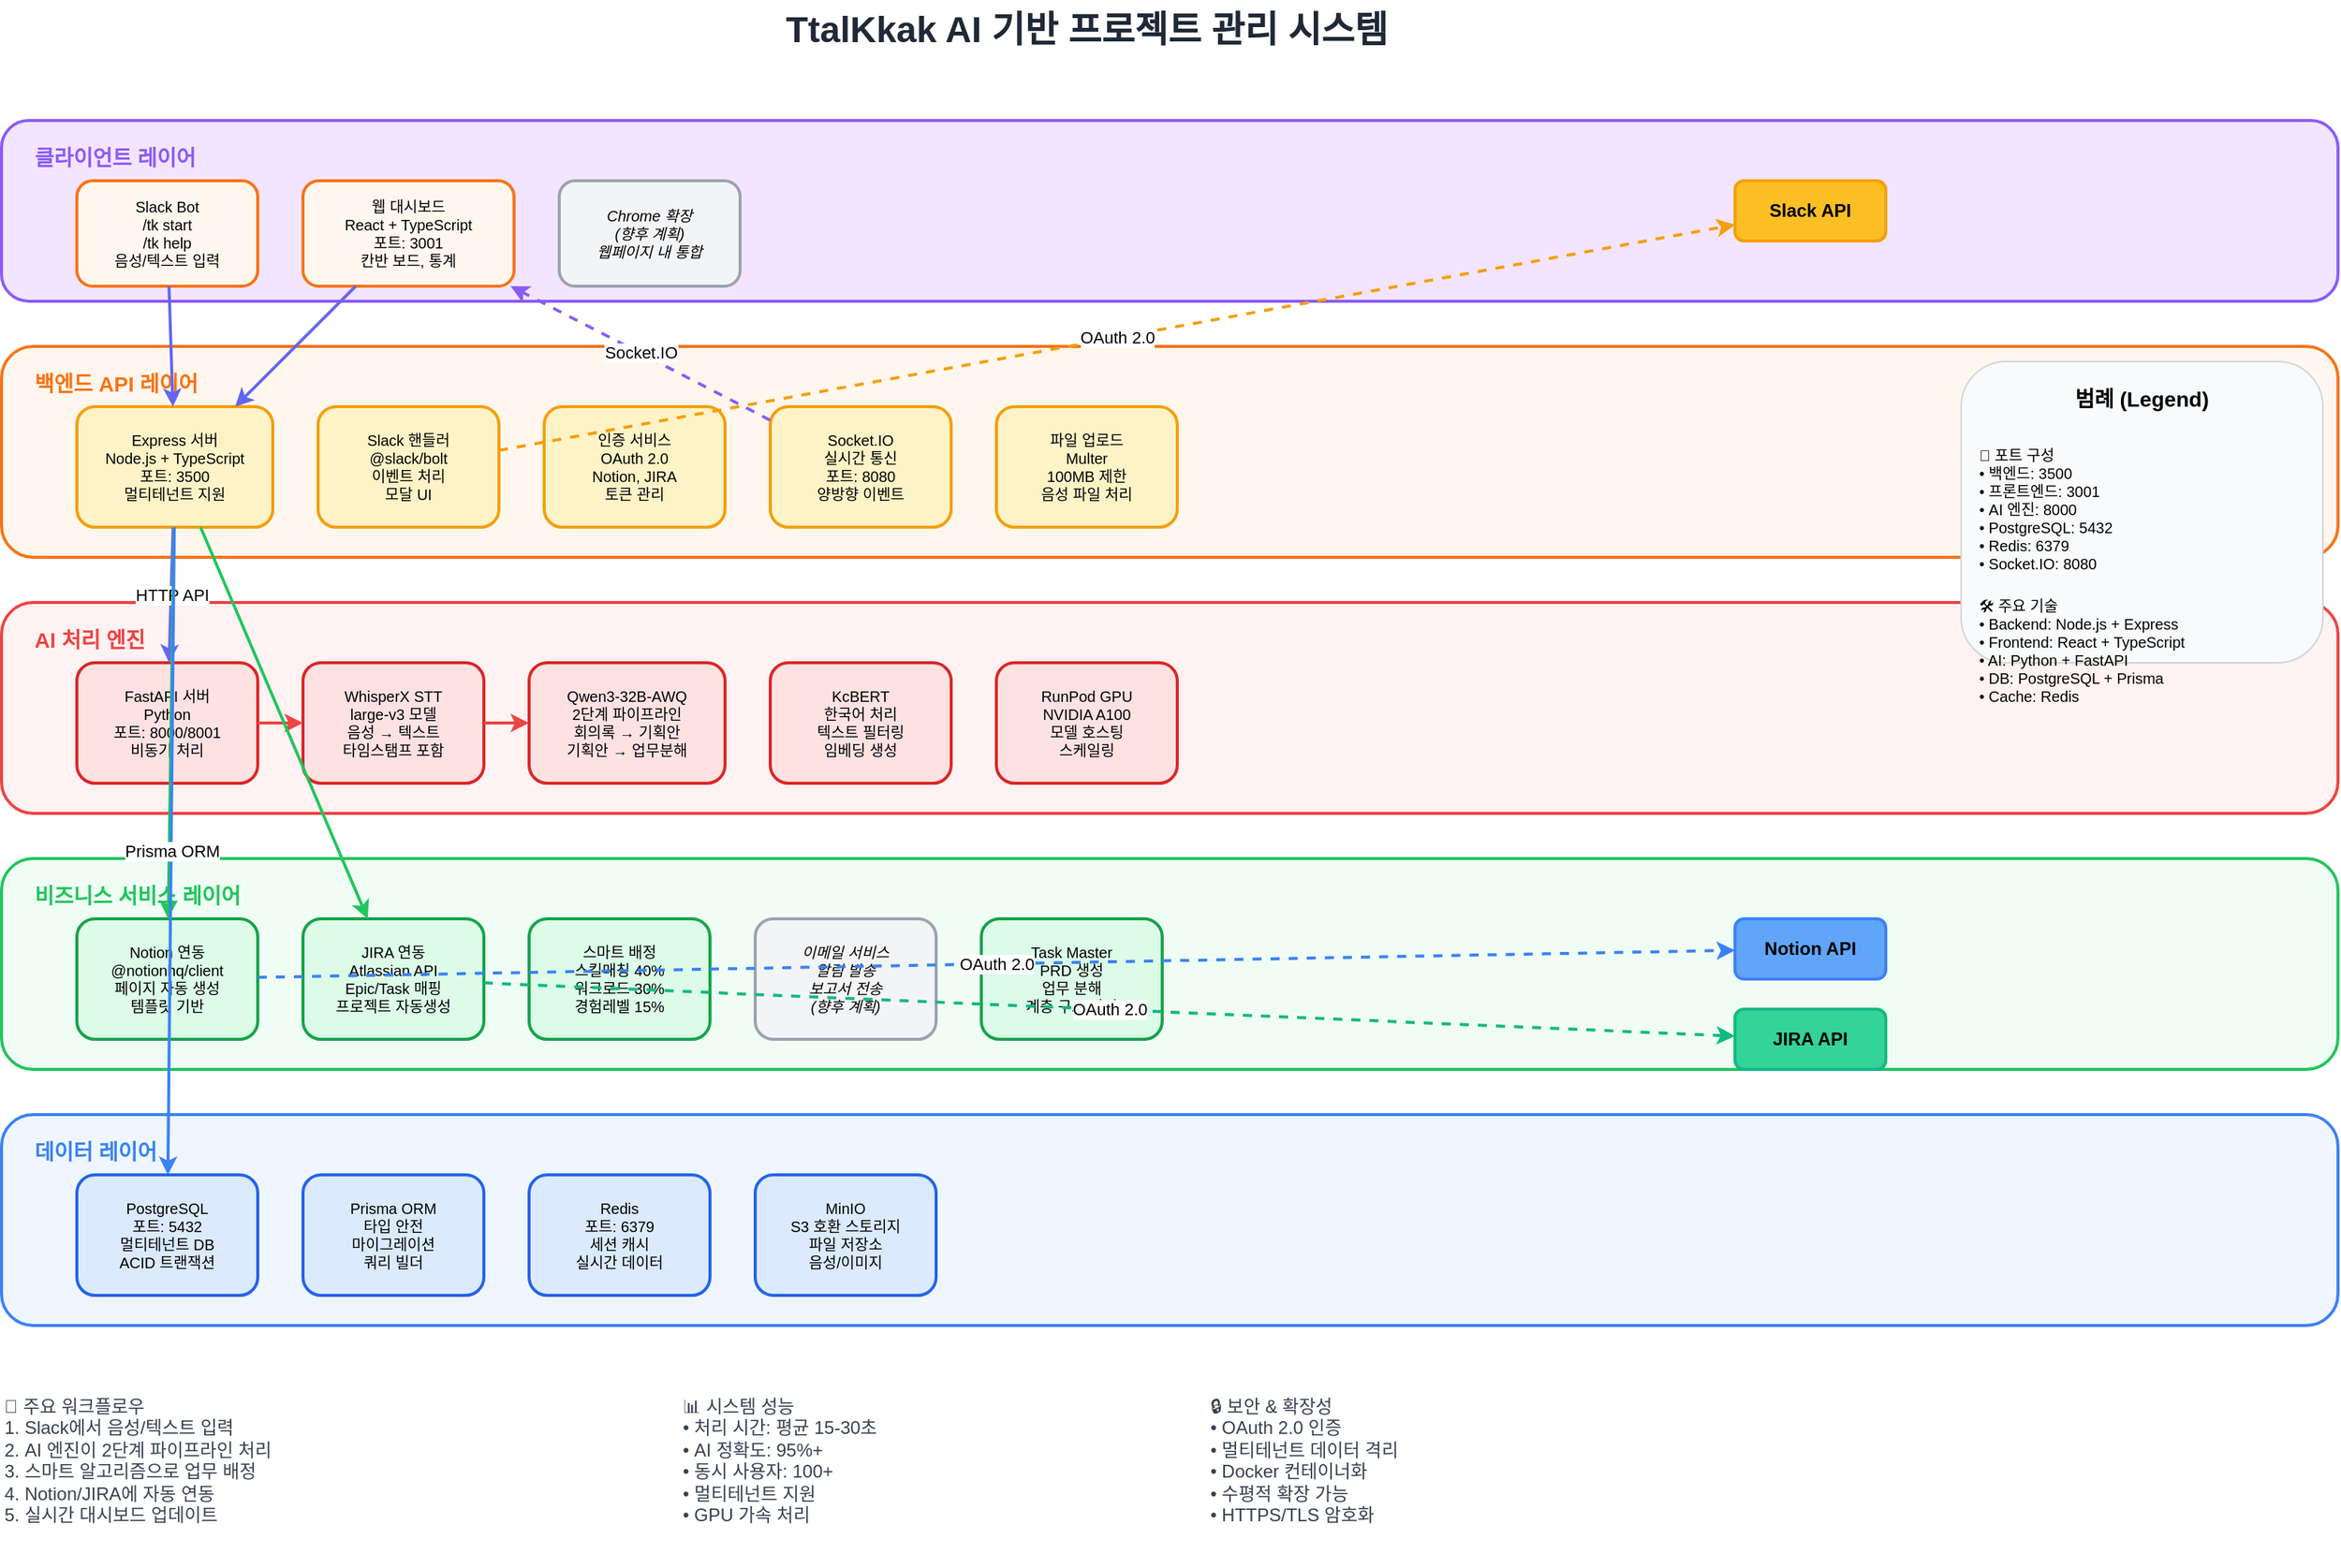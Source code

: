 <mxfile version="24.7.17" type="device">
  <diagram name="TtalKkak System Architecture" id="ttalkkak-main">
    <mxGraphModel dx="1422" dy="794" grid="1" gridSize="10" guides="1" tooltips="1" connect="1" arrows="1" fold="1" page="1" pageScale="1" pageWidth="1654" pageHeight="1169" math="0" shadow="0">
      <root>
        <mxCell id="0" />
        <mxCell id="1" parent="0" />
        
        <mxCell id="title" value="TtalKkak AI 기반 프로젝트 관리 시스템" style="text;html=1;strokeColor=none;fillColor=none;align=center;verticalAlign=middle;whiteSpace=wrap;rounded=0;fontSize=24;fontStyle=1;fontColor=#1f2937;" vertex="1" parent="1">
          <mxGeometry x="450" y="20" width="640" height="40" as="geometry" />
        </mxCell>
        
        <mxCell id="client-layer" value="" style="rounded=1;whiteSpace=wrap;html=1;fillColor=#f3e5ff;strokeColor=#8b5cf6;strokeWidth=2;" vertex="1" parent="1">
          <mxGeometry x="50" y="100" width="1550" height="120" as="geometry" />
        </mxCell>
        <mxCell id="client-label" value="클라이언트 레이어" style="text;html=1;strokeColor=none;fillColor=none;align=left;verticalAlign=top;whiteSpace=wrap;rounded=0;fontSize=14;fontStyle=1;fontColor=#8b5cf6;" vertex="1" parent="1">
          <mxGeometry x="70" y="110" width="150" height="30" as="geometry" />
        </mxCell>
        
        <mxCell id="slack-bot" value="Slack Bot&#xa;/tk start&#xa;/tk help&#xa;음성/텍스트 입력" style="rounded=1;whiteSpace=wrap;html=1;fillColor=#fff7ed;strokeColor=#f97316;strokeWidth=2;fontSize=10;" vertex="1" parent="1">
          <mxGeometry x="100" y="140" width="120" height="70" as="geometry" />
        </mxCell>
        
        <mxCell id="web-dashboard" value="웹 대시보드&#xa;React + TypeScript&#xa;포트: 3001&#xa;칸반 보드, 통계" style="rounded=1;whiteSpace=wrap;html=1;fillColor=#fff7ed;strokeColor=#f97316;strokeWidth=2;fontSize=10;" vertex="1" parent="1">
          <mxGeometry x="250" y="140" width="140" height="70" as="geometry" />
        </mxCell>
        
        <mxCell id="chrome-ext" value="Chrome 확장&#xa;(향후 계획)&#xa;웹페이지 내 통합" style="rounded=1;whiteSpace=wrap;html=1;fillColor=#f3f4f6;strokeColor=#9ca3af;strokeWidth=2;fontSize=10;fontStyle=2;" vertex="1" parent="1">
          <mxGeometry x="420" y="140" width="120" height="70" as="geometry" />
        </mxCell>
        
        <mxCell id="api-layer" value="" style="rounded=1;whiteSpace=wrap;html=1;fillColor=#fff7ed;strokeColor=#f97316;strokeWidth=2;" vertex="1" parent="1">
          <mxGeometry x="50" y="250" width="1550" height="140" as="geometry" />
        </mxCell>
        <mxCell id="api-label" value="백엔드 API 레이어" style="text;html=1;strokeColor=none;fillColor=none;align=left;verticalAlign=top;whiteSpace=wrap;rounded=0;fontSize=14;fontStyle=1;fontColor=#f97316;" vertex="1" parent="1">
          <mxGeometry x="70" y="260" width="150" height="30" as="geometry" />
        </mxCell>
        
        <mxCell id="express-server" value="Express 서버&#xa;Node.js + TypeScript&#xa;포트: 3500&#xa;멀티테넌트 지원" style="rounded=1;whiteSpace=wrap;html=1;fillColor=#fef3c7;strokeColor=#f59e0b;strokeWidth=2;fontSize=10;" vertex="1" parent="1">
          <mxGeometry x="100" y="290" width="130" height="80" as="geometry" />
        </mxCell>
        
        <mxCell id="slack-handler" value="Slack 핸들러&#xa;@slack/bolt&#xa;이벤트 처리&#xa;모달 UI" style="rounded=1;whiteSpace=wrap;html=1;fillColor=#fef3c7;strokeColor=#f59e0b;strokeWidth=2;fontSize=10;" vertex="1" parent="1">
          <mxGeometry x="260" y="290" width="120" height="80" as="geometry" />
        </mxCell>
        
        <mxCell id="auth-service" value="인증 서비스&#xa;OAuth 2.0&#xa;Notion, JIRA&#xa;토큰 관리" style="rounded=1;whiteSpace=wrap;html=1;fillColor=#fef3c7;strokeColor=#f59e0b;strokeWidth=2;fontSize=10;" vertex="1" parent="1">
          <mxGeometry x="410" y="290" width="120" height="80" as="geometry" />
        </mxCell>
        
        <mxCell id="socketio" value="Socket.IO&#xa;실시간 통신&#xa;포트: 8080&#xa;양방향 이벤트" style="rounded=1;whiteSpace=wrap;html=1;fillColor=#fef3c7;strokeColor=#f59e0b;strokeWidth=2;fontSize=10;" vertex="1" parent="1">
          <mxGeometry x="560" y="290" width="120" height="80" as="geometry" />
        </mxCell>
        
        <mxCell id="file-upload" value="파일 업로드&#xa;Multer&#xa;100MB 제한&#xa;음성 파일 처리" style="rounded=1;whiteSpace=wrap;html=1;fillColor=#fef3c7;strokeColor=#f59e0b;strokeWidth=2;fontSize=10;" vertex="1" parent="1">
          <mxGeometry x="710" y="290" width="120" height="80" as="geometry" />
        </mxCell>
        
        <mxCell id="ai-layer" value="" style="rounded=1;whiteSpace=wrap;html=1;fillColor=#fef2f2;strokeColor=#ef4444;strokeWidth=2;" vertex="1" parent="1">
          <mxGeometry x="50" y="420" width="1550" height="140" as="geometry" />
        </mxCell>
        <mxCell id="ai-label" value="AI 처리 엔진" style="text;html=1;strokeColor=none;fillColor=none;align=left;verticalAlign=top;whiteSpace=wrap;rounded=0;fontSize=14;fontStyle=1;fontColor=#ef4444;" vertex="1" parent="1">
          <mxGeometry x="70" y="430" width="150" height="30" as="geometry" />
        </mxCell>
        
        <mxCell id="fastapi" value="FastAPI 서버&#xa;Python&#xa;포트: 8000/8001&#xa;비동기 처리" style="rounded=1;whiteSpace=wrap;html=1;fillColor=#fee2e2;strokeColor=#dc2626;strokeWidth=2;fontSize=10;" vertex="1" parent="1">
          <mxGeometry x="100" y="460" width="120" height="80" as="geometry" />
        </mxCell>
        
        <mxCell id="whisperx" value="WhisperX STT&#xa;large-v3 모델&#xa;음성 → 텍스트&#xa;타임스탬프 포함" style="rounded=1;whiteSpace=wrap;html=1;fillColor=#fee2e2;strokeColor=#dc2626;strokeWidth=2;fontSize=10;" vertex="1" parent="1">
          <mxGeometry x="250" y="460" width="120" height="80" as="geometry" />
        </mxCell>
        
        <mxCell id="qwen3" value="Qwen3-32B-AWQ&#xa;2단계 파이프라인&#xa;회의록 → 기획안&#xa;기획안 → 업무분해" style="rounded=1;whiteSpace=wrap;html=1;fillColor=#fee2e2;strokeColor=#dc2626;strokeWidth=2;fontSize=10;" vertex="1" parent="1">
          <mxGeometry x="400" y="460" width="130" height="80" as="geometry" />
        </mxCell>
        
        <mxCell id="kcbert" value="KcBERT&#xa;한국어 처리&#xa;텍스트 필터링&#xa;임베딩 생성" style="rounded=1;whiteSpace=wrap;html=1;fillColor=#fee2e2;strokeColor=#dc2626;strokeWidth=2;fontSize=10;" vertex="1" parent="1">
          <mxGeometry x="560" y="460" width="120" height="80" as="geometry" />
        </mxCell>
        
        <mxCell id="runpod" value="RunPod GPU&#xa;NVIDIA A100&#xa;모델 호스팅&#xa;스케일링" style="rounded=1;whiteSpace=wrap;html=1;fillColor=#fee2e2;strokeColor=#dc2626;strokeWidth=2;fontSize=10;" vertex="1" parent="1">
          <mxGeometry x="710" y="460" width="120" height="80" as="geometry" />
        </mxCell>
        
        <mxCell id="service-layer" value="" style="rounded=1;whiteSpace=wrap;html=1;fillColor=#f0fdf4;strokeColor=#22c55e;strokeWidth=2;" vertex="1" parent="1">
          <mxGeometry x="50" y="590" width="1550" height="140" as="geometry" />
        </mxCell>
        <mxCell id="service-label" value="비즈니스 서비스 레이어" style="text;html=1;strokeColor=none;fillColor=none;align=left;verticalAlign=top;whiteSpace=wrap;rounded=0;fontSize=14;fontStyle=1;fontColor=#22c55e;" vertex="1" parent="1">
          <mxGeometry x="70" y="600" width="180" height="30" as="geometry" />
        </mxCell>
        
        <mxCell id="notion-service" value="Notion 연동&#xa;@notionhq/client&#xa;페이지 자동 생성&#xa;템플릿 기반" style="rounded=1;whiteSpace=wrap;html=1;fillColor=#dcfce7;strokeColor=#16a34a;strokeWidth=2;fontSize=10;" vertex="1" parent="1">
          <mxGeometry x="100" y="630" width="120" height="80" as="geometry" />
        </mxCell>
        
        <mxCell id="jira-service" value="JIRA 연동&#xa;Atlassian API&#xa;Epic/Task 매핑&#xa;프로젝트 자동생성" style="rounded=1;whiteSpace=wrap;html=1;fillColor=#dcfce7;strokeColor=#16a34a;strokeWidth=2;fontSize=10;" vertex="1" parent="1">
          <mxGeometry x="250" y="630" width="120" height="80" as="geometry" />
        </mxCell>
        
        <mxCell id="smart-assigner" value="스마트 배정&#xa;스킬매칭 40%&#xa;워크로드 30%&#xa;경험레벨 15%" style="rounded=1;whiteSpace=wrap;html=1;fillColor=#dcfce7;strokeColor=#16a34a;strokeWidth=2;fontSize=10;" vertex="1" parent="1">
          <mxGeometry x="400" y="630" width="120" height="80" as="geometry" />
        </mxCell>
        
        <mxCell id="email-service" value="이메일 서비스&#xa;알림 발송&#xa;보고서 전송&#xa;(향후 계획)" style="rounded=1;whiteSpace=wrap;html=1;fillColor=#f3f4f6;strokeColor=#9ca3af;strokeWidth=2;fontSize=10;fontStyle=2;" vertex="1" parent="1">
          <mxGeometry x="550" y="630" width="120" height="80" as="geometry" />
        </mxCell>
        
        <mxCell id="task-master" value="Task Master&#xa;PRD 생성&#xa;업무 분해&#xa;계층 구조 관리" style="rounded=1;whiteSpace=wrap;html=1;fillColor=#dcfce7;strokeColor=#16a34a;strokeWidth=2;fontSize=10;" vertex="1" parent="1">
          <mxGeometry x="700" y="630" width="120" height="80" as="geometry" />
        </mxCell>
        
        <mxCell id="data-layer" value="" style="rounded=1;whiteSpace=wrap;html=1;fillColor=#eff6ff;strokeColor=#3b82f6;strokeWidth=2;" vertex="1" parent="1">
          <mxGeometry x="50" y="760" width="1550" height="140" as="geometry" />
        </mxCell>
        <mxCell id="data-label" value="데이터 레이어" style="text;html=1;strokeColor=none;fillColor=none;align=left;verticalAlign=top;whiteSpace=wrap;rounded=0;fontSize=14;fontStyle=1;fontColor=#3b82f6;" vertex="1" parent="1">
          <mxGeometry x="70" y="770" width="150" height="30" as="geometry" />
        </mxCell>
        
        <mxCell id="postgresql" value="PostgreSQL&#xa;포트: 5432&#xa;멀티테넌트 DB&#xa;ACID 트랜잭션" style="rounded=1;whiteSpace=wrap;html=1;fillColor=#dbeafe;strokeColor=#2563eb;strokeWidth=2;fontSize=10;" vertex="1" parent="1">
          <mxGeometry x="100" y="800" width="120" height="80" as="geometry" />
        </mxCell>
        
        <mxCell id="prisma" value="Prisma ORM&#xa;타입 안전&#xa;마이그레이션&#xa;쿼리 빌더" style="rounded=1;whiteSpace=wrap;html=1;fillColor=#dbeafe;strokeColor=#2563eb;strokeWidth=2;fontSize=10;" vertex="1" parent="1">
          <mxGeometry x="250" y="800" width="120" height="80" as="geometry" />
        </mxCell>
        
        <mxCell id="redis" value="Redis&#xa;포트: 6379&#xa;세션 캐시&#xa;실시간 데이터" style="rounded=1;whiteSpace=wrap;html=1;fillColor=#dbeafe;strokeColor=#2563eb;strokeWidth=2;fontSize=10;" vertex="1" parent="1">
          <mxGeometry x="400" y="800" width="120" height="80" as="geometry" />
        </mxCell>
        
        <mxCell id="minio" value="MinIO&#xa;S3 호환 스토리지&#xa;파일 저장소&#xa;음성/이미지" style="rounded=1;whiteSpace=wrap;html=1;fillColor=#dbeafe;strokeColor=#2563eb;strokeWidth=2;fontSize=10;" vertex="1" parent="1">
          <mxGeometry x="550" y="800" width="120" height="80" as="geometry" />
        </mxCell>
        
        <mxCell id="external-slack" value="Slack API" style="rounded=1;whiteSpace=wrap;html=1;fillColor=#fbbf24;strokeColor=#f59e0b;strokeWidth=2;fontSize=12;fontStyle=1;" vertex="1" parent="1">
          <mxGeometry x="1200" y="140" width="100" height="40" as="geometry" />
        </mxCell>
        <mxCell id="external-notion" value="Notion API" style="rounded=1;whiteSpace=wrap;html=1;fillColor=#60a5fa;strokeColor=#3b82f6;strokeWidth=2;fontSize=12;fontStyle=1;" vertex="1" parent="1">
          <mxGeometry x="1200" y="630" width="100" height="40" as="geometry" />
        </mxCell>
        <mxCell id="external-jira" value="JIRA API" style="rounded=1;whiteSpace=wrap;html=1;fillColor=#34d399;strokeColor=#10b981;strokeWidth=2;fontSize=12;fontStyle=1;" vertex="1" parent="1">
          <mxGeometry x="1200" y="690" width="100" height="40" as="geometry" />
        </mxCell>
        
        <mxCell id="flow1" value="" style="endArrow=classic;html=1;rounded=0;strokeWidth=2;strokeColor=#6366f1;" edge="1" parent="1" source="slack-bot" target="express-server">
          <mxGeometry width="50" height="50" relative="1" as="geometry">
            <mxPoint x="160" y="220" as="sourcePoint" />
            <mxPoint x="165" y="280" as="targetPoint" />
          </mxGeometry>
        </mxCell>
        
        <mxCell id="flow2" value="" style="endArrow=classic;html=1;rounded=0;strokeWidth=2;strokeColor=#6366f1;" edge="1" parent="1" source="web-dashboard" target="express-server">
          <mxGeometry width="50" height="50" relative="1" as="geometry">
            <mxPoint x="320" y="220" as="sourcePoint" />
            <mxPoint x="180" y="280" as="targetPoint" />
          </mxGeometry>
        </mxCell>
        
        <mxCell id="flow3" value="HTTP API" style="endArrow=classic;html=1;rounded=0;strokeWidth=2;strokeColor=#6366f1;" edge="1" parent="1" source="express-server" target="fastapi">
          <mxGeometry width="50" height="50" relative="1" as="geometry">
            <mxPoint x="165" y="380" as="sourcePoint" />
            <mxPoint x="160" y="450" as="targetPoint" />
          </mxGeometry>
        </mxCell>
        
        <mxCell id="flow4" value="" style="endArrow=classic;html=1;rounded=0;strokeWidth=2;strokeColor=#ef4444;" edge="1" parent="1" source="fastapi" target="whisperx">
          <mxGeometry width="50" height="50" relative="1" as="geometry">
            <mxPoint x="220" y="500" as="sourcePoint" />
            <mxPoint x="250" y="500" as="targetPoint" />
          </mxGeometry>
        </mxCell>
        
        <mxCell id="flow5" value="" style="endArrow=classic;html=1;rounded=0;strokeWidth=2;strokeColor=#ef4444;" edge="1" parent="1" source="whisperx" target="qwen3">
          <mxGeometry width="50" height="50" relative="1" as="geometry">
            <mxPoint x="370" y="500" as="sourcePoint" />
            <mxPoint x="400" y="500" as="targetPoint" />
          </mxGeometry>
        </mxCell>
        
        <mxCell id="flow6" value="" style="endArrow=classic;html=1;rounded=0;strokeWidth=2;strokeColor=#22c55e;" edge="1" parent="1" source="express-server" target="notion-service">
          <mxGeometry width="50" height="50" relative="1" as="geometry">
            <mxPoint x="150" y="380" as="sourcePoint" />
            <mxPoint x="140" y="620" as="targetPoint" />
          </mxGeometry>
        </mxCell>
        
        <mxCell id="flow7" value="" style="endArrow=classic;html=1;rounded=0;strokeWidth=2;strokeColor=#22c55e;" edge="1" parent="1" source="express-server" target="jira-service">
          <mxGeometry width="50" height="50" relative="1" as="geometry">
            <mxPoint x="180" y="380" as="sourcePoint" />
            <mxPoint x="280" y="620" as="targetPoint" />
          </mxGeometry>
        </mxCell>
        
        <mxCell id="flow8" value="Prisma ORM" style="endArrow=classic;html=1;rounded=0;strokeWidth=2;strokeColor=#3b82f6;" edge="1" parent="1" source="express-server" target="postgresql">
          <mxGeometry width="50" height="50" relative="1" as="geometry">
            <mxPoint x="160" y="380" as="sourcePoint" />
            <mxPoint x="160" y="790" as="targetPoint" />
          </mxGeometry>
        </mxCell>
        
        <mxCell id="flow9" value="OAuth 2.0" style="endArrow=classic;html=1;rounded=0;strokeWidth=2;strokeColor=#f59e0b;dashed=1;" edge="1" parent="1" source="slack-handler" target="external-slack">
          <mxGeometry width="50" height="50" relative="1" as="geometry">
            <mxPoint x="380" y="320" as="sourcePoint" />
            <mxPoint x="1190" y="160" as="targetPoint" />
          </mxGeometry>
        </mxCell>
        
        <mxCell id="flow10" value="OAuth 2.0" style="endArrow=classic;html=1;rounded=0;strokeWidth=2;strokeColor=#3b82f6;dashed=1;" edge="1" parent="1" source="notion-service" target="external-notion">
          <mxGeometry width="50" height="50" relative="1" as="geometry">
            <mxPoint x="220" y="650" as="sourcePoint" />
            <mxPoint x="1190" y="650" as="targetPoint" />
          </mxGeometry>
        </mxCell>
        
        <mxCell id="flow11" value="OAuth 2.0" style="endArrow=classic;html=1;rounded=0;strokeWidth=2;strokeColor=#10b981;dashed=1;" edge="1" parent="1" source="jira-service" target="external-jira">
          <mxGeometry width="50" height="50" relative="1" as="geometry">
            <mxPoint x="370" y="670" as="sourcePoint" />
            <mxPoint x="1190" y="710" as="targetPoint" />
          </mxGeometry>
        </mxCell>
        
        <mxCell id="flow12" value="Socket.IO" style="endArrow=classic;html=1;rounded=0;strokeWidth=2;strokeColor=#8b5cf6;dashed=1;" edge="1" parent="1" source="socketio" target="web-dashboard">
          <mxGeometry width="50" height="50" relative="1" as="geometry">
            <mxPoint x="620" y="290" as="sourcePoint" />
            <mxPoint x="320" y="220" as="targetPoint" />
          </mxGeometry>
        </mxCell>
        
        <mxCell id="legend" value="" style="rounded=1;whiteSpace=wrap;html=1;fillColor=#f9fafb;strokeColor=#d1d5db;strokeWidth=1;" vertex="1" parent="1">
          <mxGeometry x="1350" y="260" width="240" height="200" as="geometry" />
        </mxCell>
        <mxCell id="legend-title" value="범례 (Legend)" style="text;html=1;strokeColor=none;fillColor=none;align=center;verticalAlign=middle;whiteSpace=wrap;rounded=0;fontSize=14;fontStyle=1;" vertex="1" parent="1">
          <mxGeometry x="1420" y="270" width="100" height="30" as="geometry" />
        </mxCell>
        
        <mxCell id="port-info" value="📍 포트 구성&#xa;• 백엔드: 3500&#xa;• 프론트엔드: 3001&#xa;• AI 엔진: 8000&#xa;• PostgreSQL: 5432&#xa;• Redis: 6379&#xa;• Socket.IO: 8080" style="text;html=1;strokeColor=none;fillColor=none;align=left;verticalAlign=top;whiteSpace=wrap;rounded=0;fontSize=10;" vertex="1" parent="1">
          <mxGeometry x="1360" y="310" width="140" height="100" as="geometry" />
        </mxCell>
        
        <mxCell id="tech-stack" value="🛠 주요 기술&#xa;• Backend: Node.js + Express&#xa;• Frontend: React + TypeScript&#xa;• AI: Python + FastAPI&#xa;• DB: PostgreSQL + Prisma&#xa;• Cache: Redis" style="text;html=1;strokeColor=none;fillColor=none;align=left;verticalAlign=top;whiteSpace=wrap;rounded=0;fontSize=10;" vertex="1" parent="1">
          <mxGeometry x="1360" y="410" width="180" height="80" as="geometry" />
        </mxCell>
        
        <mxCell id="workflow" value="🔄 주요 워크플로우&#xa;1. Slack에서 음성/텍스트 입력&#xa;2. AI 엔진이 2단계 파이프라인 처리&#xa;3. 스마트 알고리즘으로 업무 배정&#xa;4. Notion/JIRA에 자동 연동&#xa;5. 실시간 대시보드 업데이트" style="text;html=1;strokeColor=none;fillColor=none;align=left;verticalAlign=top;whiteSpace=wrap;rounded=0;fontSize=12;fontColor=#374151;" vertex="1" parent="1">
          <mxGeometry x="50" y="940" width="400" height="120" as="geometry" />
        </mxCell>
        
        <mxCell id="performance" value="📊 시스템 성능&#xa;• 처리 시간: 평균 15-30초&#xa;• AI 정확도: 95%+&#xa;• 동시 사용자: 100+&#xa;• 멀티테넌트 지원&#xa;• GPU 가속 처리" style="text;html=1;strokeColor=none;fillColor=none;align=left;verticalAlign=top;whiteSpace=wrap;rounded=0;fontSize=12;fontColor=#374151;" vertex="1" parent="1">
          <mxGeometry x="500" y="940" width="300" height="120" as="geometry" />
        </mxCell>
        
        <mxCell id="security" value="🔒 보안 &amp; 확장성&#xa;• OAuth 2.0 인증&#xa;• 멀티테넌트 데이터 격리&#xa;• Docker 컨테이너화&#xa;• 수평적 확장 가능&#xa;• HTTPS/TLS 암호화" style="text;html=1;strokeColor=none;fillColor=none;align=left;verticalAlign=top;whiteSpace=wrap;rounded=0;fontSize=12;fontColor=#374151;" vertex="1" parent="1">
          <mxGeometry x="850" y="940" width="300" height="120" as="geometry" />
        </mxCell>
        
      </root>
    </mxGraphModel>
  </diagram>
</mxfile>